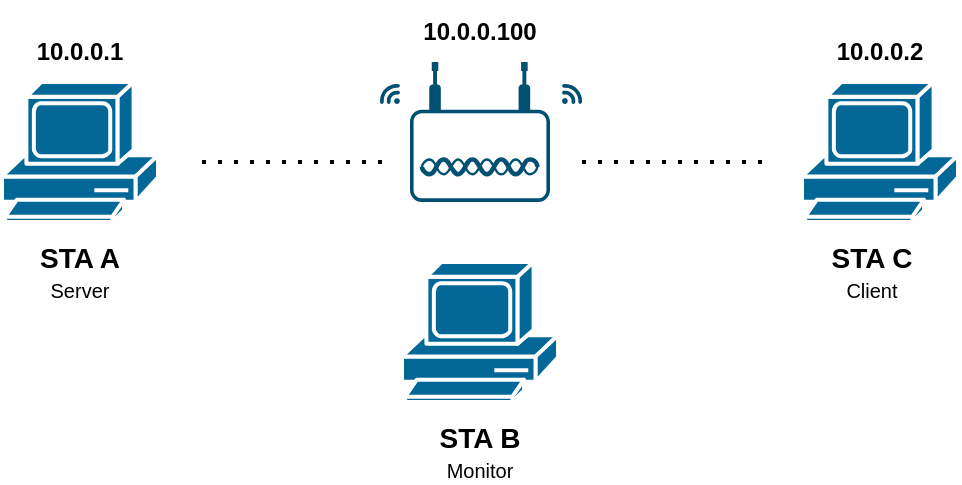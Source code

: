 <mxfile version="20.6.0" type="device"><diagram id="G2jjYzZnuT7BI4AFq069" name="Page-1"><mxGraphModel dx="1278" dy="547" grid="1" gridSize="10" guides="1" tooltips="1" connect="1" arrows="1" fold="1" page="1" pageScale="1" pageWidth="1169" pageHeight="827" math="0" shadow="0"><root><mxCell id="0"/><mxCell id="1" parent="0"/><mxCell id="-PI8U9yXIWV9t-f6Vkmj-6" value="" style="shape=mxgraph.cisco.computers_and_peripherals.pc;html=1;pointerEvents=1;dashed=0;fillColor=#036897;strokeColor=#ffffff;strokeWidth=2;verticalLabelPosition=bottom;verticalAlign=top;align=center;outlineConnect=0;" vertex="1" parent="1"><mxGeometry x="180" y="190" width="78" height="70" as="geometry"/></mxCell><mxCell id="-PI8U9yXIWV9t-f6Vkmj-7" value="" style="shape=mxgraph.cisco.computers_and_peripherals.pc;html=1;pointerEvents=1;dashed=0;fillColor=#036897;strokeColor=#ffffff;strokeWidth=2;verticalLabelPosition=bottom;verticalAlign=top;align=center;outlineConnect=0;" vertex="1" parent="1"><mxGeometry x="380" y="280" width="78" height="70" as="geometry"/></mxCell><mxCell id="-PI8U9yXIWV9t-f6Vkmj-8" value="" style="shape=mxgraph.cisco.computers_and_peripherals.pc;html=1;pointerEvents=1;dashed=0;fillColor=#036897;strokeColor=#ffffff;strokeWidth=2;verticalLabelPosition=bottom;verticalAlign=top;align=center;outlineConnect=0;" vertex="1" parent="1"><mxGeometry x="580" y="190" width="78" height="70" as="geometry"/></mxCell><mxCell id="-PI8U9yXIWV9t-f6Vkmj-9" value="" style="points=[[0.03,0.36,0],[0.18,0,0],[0.5,0.34,0],[0.82,0,0],[0.97,0.36,0],[1,0.67,0],[0.975,0.975,0],[0.5,1,0],[0.025,0.975,0],[0,0.67,0]];verticalLabelPosition=bottom;sketch=0;html=1;verticalAlign=top;aspect=fixed;align=center;pointerEvents=1;shape=mxgraph.cisco19.wireless_access_point;fillColor=#005073;strokeColor=none;" vertex="1" parent="1"><mxGeometry x="384" y="180" width="70" height="70" as="geometry"/></mxCell><mxCell id="-PI8U9yXIWV9t-f6Vkmj-12" value="" style="endArrow=none;dashed=1;html=1;dashPattern=1 3;strokeWidth=2;rounded=0;" edge="1" parent="1"><mxGeometry width="50" height="50" relative="1" as="geometry"><mxPoint x="470" y="230" as="sourcePoint"/><mxPoint x="560" y="230" as="targetPoint"/></mxGeometry></mxCell><mxCell id="-PI8U9yXIWV9t-f6Vkmj-13" value="" style="endArrow=none;dashed=1;html=1;dashPattern=1 3;strokeWidth=2;rounded=0;" edge="1" parent="1"><mxGeometry width="50" height="50" relative="1" as="geometry"><mxPoint x="280" y="230" as="sourcePoint"/><mxPoint x="370" y="230" as="targetPoint"/></mxGeometry></mxCell><mxCell id="-PI8U9yXIWV9t-f6Vkmj-15" value="" style="points=[[0.005,0.09,0],[0.08,0,0],[0.76,0.25,0],[1,0.92,0],[0.91,0.995,0],[0.57,0.995,0],[0.045,0.955,0],[0.005,0.43,0]];verticalLabelPosition=bottom;sketch=0;html=1;verticalAlign=top;aspect=fixed;align=center;pointerEvents=1;shape=mxgraph.cisco19.3g_4g_indicator;fillColor=#005073;strokeColor=none;direction=north;" vertex="1" parent="1"><mxGeometry x="369" y="191" width="10" height="10" as="geometry"/></mxCell><mxCell id="-PI8U9yXIWV9t-f6Vkmj-20" value="" style="points=[[0.005,0.09,0],[0.08,0,0],[0.76,0.25,0],[1,0.92,0],[0.91,0.995,0],[0.57,0.995,0],[0.045,0.955,0],[0.005,0.43,0]];verticalLabelPosition=bottom;sketch=0;html=1;verticalAlign=top;aspect=fixed;align=center;pointerEvents=1;shape=mxgraph.cisco19.3g_4g_indicator;fillColor=#005073;strokeColor=none;direction=east;" vertex="1" parent="1"><mxGeometry x="460" y="191" width="10" height="10" as="geometry"/></mxCell><mxCell id="-PI8U9yXIWV9t-f6Vkmj-24" value="&lt;font style=&quot;&quot;&gt;&lt;span style=&quot;font-size: 14px;&quot;&gt;&lt;b&gt;STA B&lt;/b&gt;&lt;/span&gt;&lt;br&gt;&lt;font style=&quot;font-size: 10px;&quot;&gt;Monitor&lt;/font&gt;&lt;br&gt;&lt;/font&gt;" style="text;html=1;strokeColor=none;fillColor=none;align=center;verticalAlign=middle;whiteSpace=wrap;rounded=0;" vertex="1" parent="1"><mxGeometry x="389" y="370" width="60" height="10" as="geometry"/></mxCell><mxCell id="-PI8U9yXIWV9t-f6Vkmj-25" value="&lt;font style=&quot;&quot;&gt;&lt;span style=&quot;font-size: 14px;&quot;&gt;&lt;b&gt;STA C&lt;/b&gt;&lt;/span&gt;&lt;br&gt;&lt;span style=&quot;font-size: 10px;&quot;&gt;Client&lt;/span&gt;&lt;br&gt;&lt;/font&gt;" style="text;html=1;strokeColor=none;fillColor=none;align=center;verticalAlign=middle;whiteSpace=wrap;rounded=0;" vertex="1" parent="1"><mxGeometry x="585" y="280" width="60" height="10" as="geometry"/></mxCell><mxCell id="-PI8U9yXIWV9t-f6Vkmj-26" value="&lt;font style=&quot;&quot;&gt;&lt;span style=&quot;font-size: 14px;&quot;&gt;&lt;b&gt;STA A&lt;/b&gt;&lt;/span&gt;&lt;br&gt;&lt;span style=&quot;font-size: 10px;&quot;&gt;Server&lt;/span&gt;&lt;br&gt;&lt;/font&gt;" style="text;html=1;strokeColor=none;fillColor=none;align=center;verticalAlign=middle;whiteSpace=wrap;rounded=0;" vertex="1" parent="1"><mxGeometry x="189" y="280" width="60" height="10" as="geometry"/></mxCell><mxCell id="-PI8U9yXIWV9t-f6Vkmj-27" value="&lt;b&gt;&lt;font style=&quot;font-size: 12px;&quot;&gt;10.0.0.2&lt;/font&gt;&lt;/b&gt;" style="text;html=1;strokeColor=none;fillColor=none;align=center;verticalAlign=middle;whiteSpace=wrap;rounded=0;fontSize=10;" vertex="1" parent="1"><mxGeometry x="589" y="159" width="60" height="31" as="geometry"/></mxCell><mxCell id="-PI8U9yXIWV9t-f6Vkmj-28" value="&lt;b&gt;&lt;font style=&quot;font-size: 12px;&quot;&gt;10.0.0.1&lt;/font&gt;&lt;/b&gt;" style="text;html=1;strokeColor=none;fillColor=none;align=center;verticalAlign=middle;whiteSpace=wrap;rounded=0;fontSize=10;" vertex="1" parent="1"><mxGeometry x="189" y="159" width="60" height="31" as="geometry"/></mxCell><mxCell id="-PI8U9yXIWV9t-f6Vkmj-29" value="&lt;b&gt;&lt;font style=&quot;font-size: 12px;&quot;&gt;10.0.0.100&lt;/font&gt;&lt;/b&gt;" style="text;html=1;strokeColor=none;fillColor=none;align=center;verticalAlign=middle;whiteSpace=wrap;rounded=0;fontSize=10;" vertex="1" parent="1"><mxGeometry x="389" y="149" width="60" height="31" as="geometry"/></mxCell></root></mxGraphModel></diagram></mxfile>